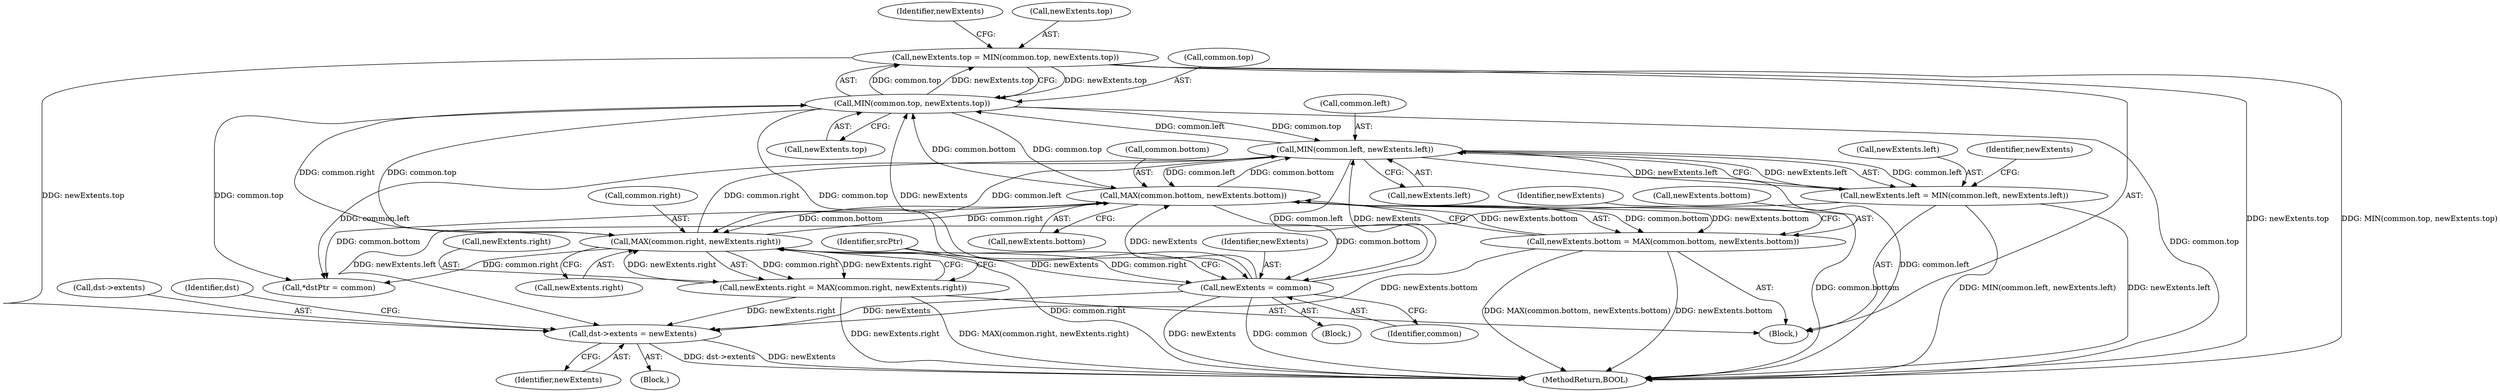 digraph "0_FreeRDP_fc80ab45621bd966f70594c0b7393ec005a94007_0@pointer" {
"1000333" [label="(Call,dst->extents = newExtents)"];
"1000235" [label="(Call,newExtents.top = MIN(common.top, newExtents.top))"];
"1000239" [label="(Call,MIN(common.top, newExtents.top))"];
"1000250" [label="(Call,MIN(common.left, newExtents.left))"];
"1000261" [label="(Call,MAX(common.bottom, newExtents.bottom))"];
"1000272" [label="(Call,MAX(common.right, newExtents.right))"];
"1000268" [label="(Call,newExtents.right = MAX(common.right, newExtents.right))"];
"1000230" [label="(Call,newExtents = common)"];
"1000257" [label="(Call,newExtents.bottom = MAX(common.bottom, newExtents.bottom))"];
"1000246" [label="(Call,newExtents.left = MIN(common.left, newExtents.left))"];
"1000234" [label="(Block,)"];
"1000258" [label="(Call,newExtents.bottom)"];
"1000273" [label="(Call,common.right)"];
"1000337" [label="(Identifier,newExtents)"];
"1000248" [label="(Identifier,newExtents)"];
"1000240" [label="(Call,common.top)"];
"1000334" [label="(Call,dst->extents)"];
"1000239" [label="(Call,MIN(common.top, newExtents.top))"];
"1000254" [label="(Call,newExtents.left)"];
"1000269" [label="(Call,newExtents.right)"];
"1000333" [label="(Call,dst->extents = newExtents)"];
"1000262" [label="(Call,common.bottom)"];
"1000272" [label="(Call,MAX(common.right, newExtents.right))"];
"1000235" [label="(Call,newExtents.top = MIN(common.top, newExtents.top))"];
"1000340" [label="(Identifier,dst)"];
"1000246" [label="(Call,newExtents.left = MIN(common.left, newExtents.left))"];
"1000261" [label="(Call,MAX(common.bottom, newExtents.bottom))"];
"1000251" [label="(Call,common.left)"];
"1000257" [label="(Call,newExtents.bottom = MAX(common.bottom, newExtents.bottom))"];
"1000231" [label="(Identifier,newExtents)"];
"1000208" [label="(Identifier,srcPtr)"];
"1000341" [label="(MethodReturn,BOOL)"];
"1000229" [label="(Block,)"];
"1000270" [label="(Identifier,newExtents)"];
"1000276" [label="(Call,newExtents.right)"];
"1000217" [label="(Call,*dstPtr = common)"];
"1000236" [label="(Call,newExtents.top)"];
"1000247" [label="(Call,newExtents.left)"];
"1000259" [label="(Identifier,newExtents)"];
"1000230" [label="(Call,newExtents = common)"];
"1000250" [label="(Call,MIN(common.left, newExtents.left))"];
"1000106" [label="(Block,)"];
"1000243" [label="(Call,newExtents.top)"];
"1000232" [label="(Identifier,common)"];
"1000268" [label="(Call,newExtents.right = MAX(common.right, newExtents.right))"];
"1000265" [label="(Call,newExtents.bottom)"];
"1000333" -> "1000106"  [label="AST: "];
"1000333" -> "1000337"  [label="CFG: "];
"1000334" -> "1000333"  [label="AST: "];
"1000337" -> "1000333"  [label="AST: "];
"1000340" -> "1000333"  [label="CFG: "];
"1000333" -> "1000341"  [label="DDG: dst->extents"];
"1000333" -> "1000341"  [label="DDG: newExtents"];
"1000235" -> "1000333"  [label="DDG: newExtents.top"];
"1000268" -> "1000333"  [label="DDG: newExtents.right"];
"1000257" -> "1000333"  [label="DDG: newExtents.bottom"];
"1000230" -> "1000333"  [label="DDG: newExtents"];
"1000246" -> "1000333"  [label="DDG: newExtents.left"];
"1000235" -> "1000234"  [label="AST: "];
"1000235" -> "1000239"  [label="CFG: "];
"1000236" -> "1000235"  [label="AST: "];
"1000239" -> "1000235"  [label="AST: "];
"1000248" -> "1000235"  [label="CFG: "];
"1000235" -> "1000341"  [label="DDG: newExtents.top"];
"1000235" -> "1000341"  [label="DDG: MIN(common.top, newExtents.top)"];
"1000239" -> "1000235"  [label="DDG: common.top"];
"1000239" -> "1000235"  [label="DDG: newExtents.top"];
"1000235" -> "1000239"  [label="DDG: newExtents.top"];
"1000239" -> "1000243"  [label="CFG: "];
"1000240" -> "1000239"  [label="AST: "];
"1000243" -> "1000239"  [label="AST: "];
"1000239" -> "1000341"  [label="DDG: common.top"];
"1000239" -> "1000217"  [label="DDG: common.top"];
"1000239" -> "1000230"  [label="DDG: common.top"];
"1000250" -> "1000239"  [label="DDG: common.left"];
"1000261" -> "1000239"  [label="DDG: common.bottom"];
"1000272" -> "1000239"  [label="DDG: common.right"];
"1000230" -> "1000239"  [label="DDG: newExtents"];
"1000239" -> "1000250"  [label="DDG: common.top"];
"1000239" -> "1000261"  [label="DDG: common.top"];
"1000239" -> "1000272"  [label="DDG: common.top"];
"1000250" -> "1000246"  [label="AST: "];
"1000250" -> "1000254"  [label="CFG: "];
"1000251" -> "1000250"  [label="AST: "];
"1000254" -> "1000250"  [label="AST: "];
"1000246" -> "1000250"  [label="CFG: "];
"1000250" -> "1000341"  [label="DDG: common.left"];
"1000250" -> "1000217"  [label="DDG: common.left"];
"1000250" -> "1000230"  [label="DDG: common.left"];
"1000250" -> "1000246"  [label="DDG: common.left"];
"1000250" -> "1000246"  [label="DDG: newExtents.left"];
"1000261" -> "1000250"  [label="DDG: common.bottom"];
"1000272" -> "1000250"  [label="DDG: common.right"];
"1000230" -> "1000250"  [label="DDG: newExtents"];
"1000246" -> "1000250"  [label="DDG: newExtents.left"];
"1000250" -> "1000261"  [label="DDG: common.left"];
"1000250" -> "1000272"  [label="DDG: common.left"];
"1000261" -> "1000257"  [label="AST: "];
"1000261" -> "1000265"  [label="CFG: "];
"1000262" -> "1000261"  [label="AST: "];
"1000265" -> "1000261"  [label="AST: "];
"1000257" -> "1000261"  [label="CFG: "];
"1000261" -> "1000341"  [label="DDG: common.bottom"];
"1000261" -> "1000217"  [label="DDG: common.bottom"];
"1000261" -> "1000230"  [label="DDG: common.bottom"];
"1000261" -> "1000257"  [label="DDG: common.bottom"];
"1000261" -> "1000257"  [label="DDG: newExtents.bottom"];
"1000272" -> "1000261"  [label="DDG: common.right"];
"1000257" -> "1000261"  [label="DDG: newExtents.bottom"];
"1000230" -> "1000261"  [label="DDG: newExtents"];
"1000261" -> "1000272"  [label="DDG: common.bottom"];
"1000272" -> "1000268"  [label="AST: "];
"1000272" -> "1000276"  [label="CFG: "];
"1000273" -> "1000272"  [label="AST: "];
"1000276" -> "1000272"  [label="AST: "];
"1000268" -> "1000272"  [label="CFG: "];
"1000272" -> "1000341"  [label="DDG: common.right"];
"1000272" -> "1000217"  [label="DDG: common.right"];
"1000272" -> "1000230"  [label="DDG: common.right"];
"1000272" -> "1000268"  [label="DDG: common.right"];
"1000272" -> "1000268"  [label="DDG: newExtents.right"];
"1000268" -> "1000272"  [label="DDG: newExtents.right"];
"1000230" -> "1000272"  [label="DDG: newExtents"];
"1000268" -> "1000234"  [label="AST: "];
"1000269" -> "1000268"  [label="AST: "];
"1000208" -> "1000268"  [label="CFG: "];
"1000268" -> "1000341"  [label="DDG: newExtents.right"];
"1000268" -> "1000341"  [label="DDG: MAX(common.right, newExtents.right)"];
"1000230" -> "1000229"  [label="AST: "];
"1000230" -> "1000232"  [label="CFG: "];
"1000231" -> "1000230"  [label="AST: "];
"1000232" -> "1000230"  [label="AST: "];
"1000208" -> "1000230"  [label="CFG: "];
"1000230" -> "1000341"  [label="DDG: newExtents"];
"1000230" -> "1000341"  [label="DDG: common"];
"1000257" -> "1000234"  [label="AST: "];
"1000258" -> "1000257"  [label="AST: "];
"1000270" -> "1000257"  [label="CFG: "];
"1000257" -> "1000341"  [label="DDG: newExtents.bottom"];
"1000257" -> "1000341"  [label="DDG: MAX(common.bottom, newExtents.bottom)"];
"1000246" -> "1000234"  [label="AST: "];
"1000247" -> "1000246"  [label="AST: "];
"1000259" -> "1000246"  [label="CFG: "];
"1000246" -> "1000341"  [label="DDG: MIN(common.left, newExtents.left)"];
"1000246" -> "1000341"  [label="DDG: newExtents.left"];
}
